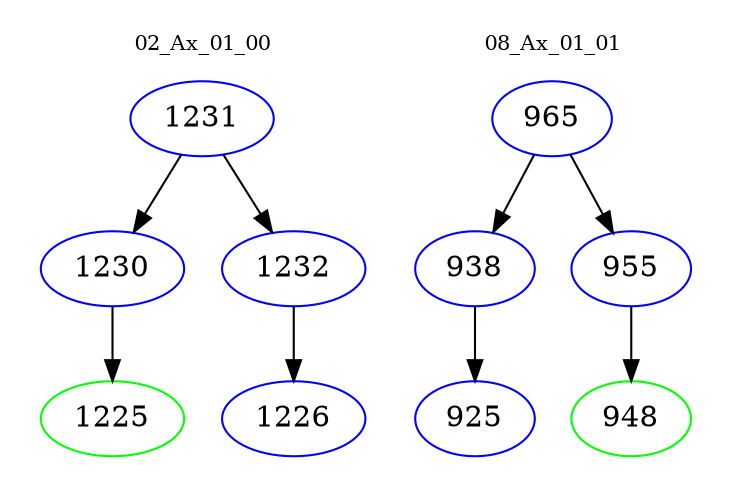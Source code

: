 digraph{
subgraph cluster_0 {
color = white
label = "02_Ax_01_00";
fontsize=10;
T0_1231 [label="1231", color="blue"]
T0_1231 -> T0_1230 [color="black"]
T0_1230 [label="1230", color="blue"]
T0_1230 -> T0_1225 [color="black"]
T0_1225 [label="1225", color="green"]
T0_1231 -> T0_1232 [color="black"]
T0_1232 [label="1232", color="blue"]
T0_1232 -> T0_1226 [color="black"]
T0_1226 [label="1226", color="blue"]
}
subgraph cluster_1 {
color = white
label = "08_Ax_01_01";
fontsize=10;
T1_965 [label="965", color="blue"]
T1_965 -> T1_938 [color="black"]
T1_938 [label="938", color="blue"]
T1_938 -> T1_925 [color="black"]
T1_925 [label="925", color="blue"]
T1_965 -> T1_955 [color="black"]
T1_955 [label="955", color="blue"]
T1_955 -> T1_948 [color="black"]
T1_948 [label="948", color="green"]
}
}
